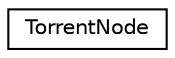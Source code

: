 digraph "Иерархия классов. Графический вид."
{
  edge [fontname="Helvetica",fontsize="10",labelfontname="Helvetica",labelfontsize="10"];
  node [fontname="Helvetica",fontsize="10",shape=record];
  rankdir="LR";
  Node0 [label="TorrentNode",height=0.2,width=0.4,color="black", fillcolor="white", style="filled",URL="$struct_torrent_node.html"];
}
